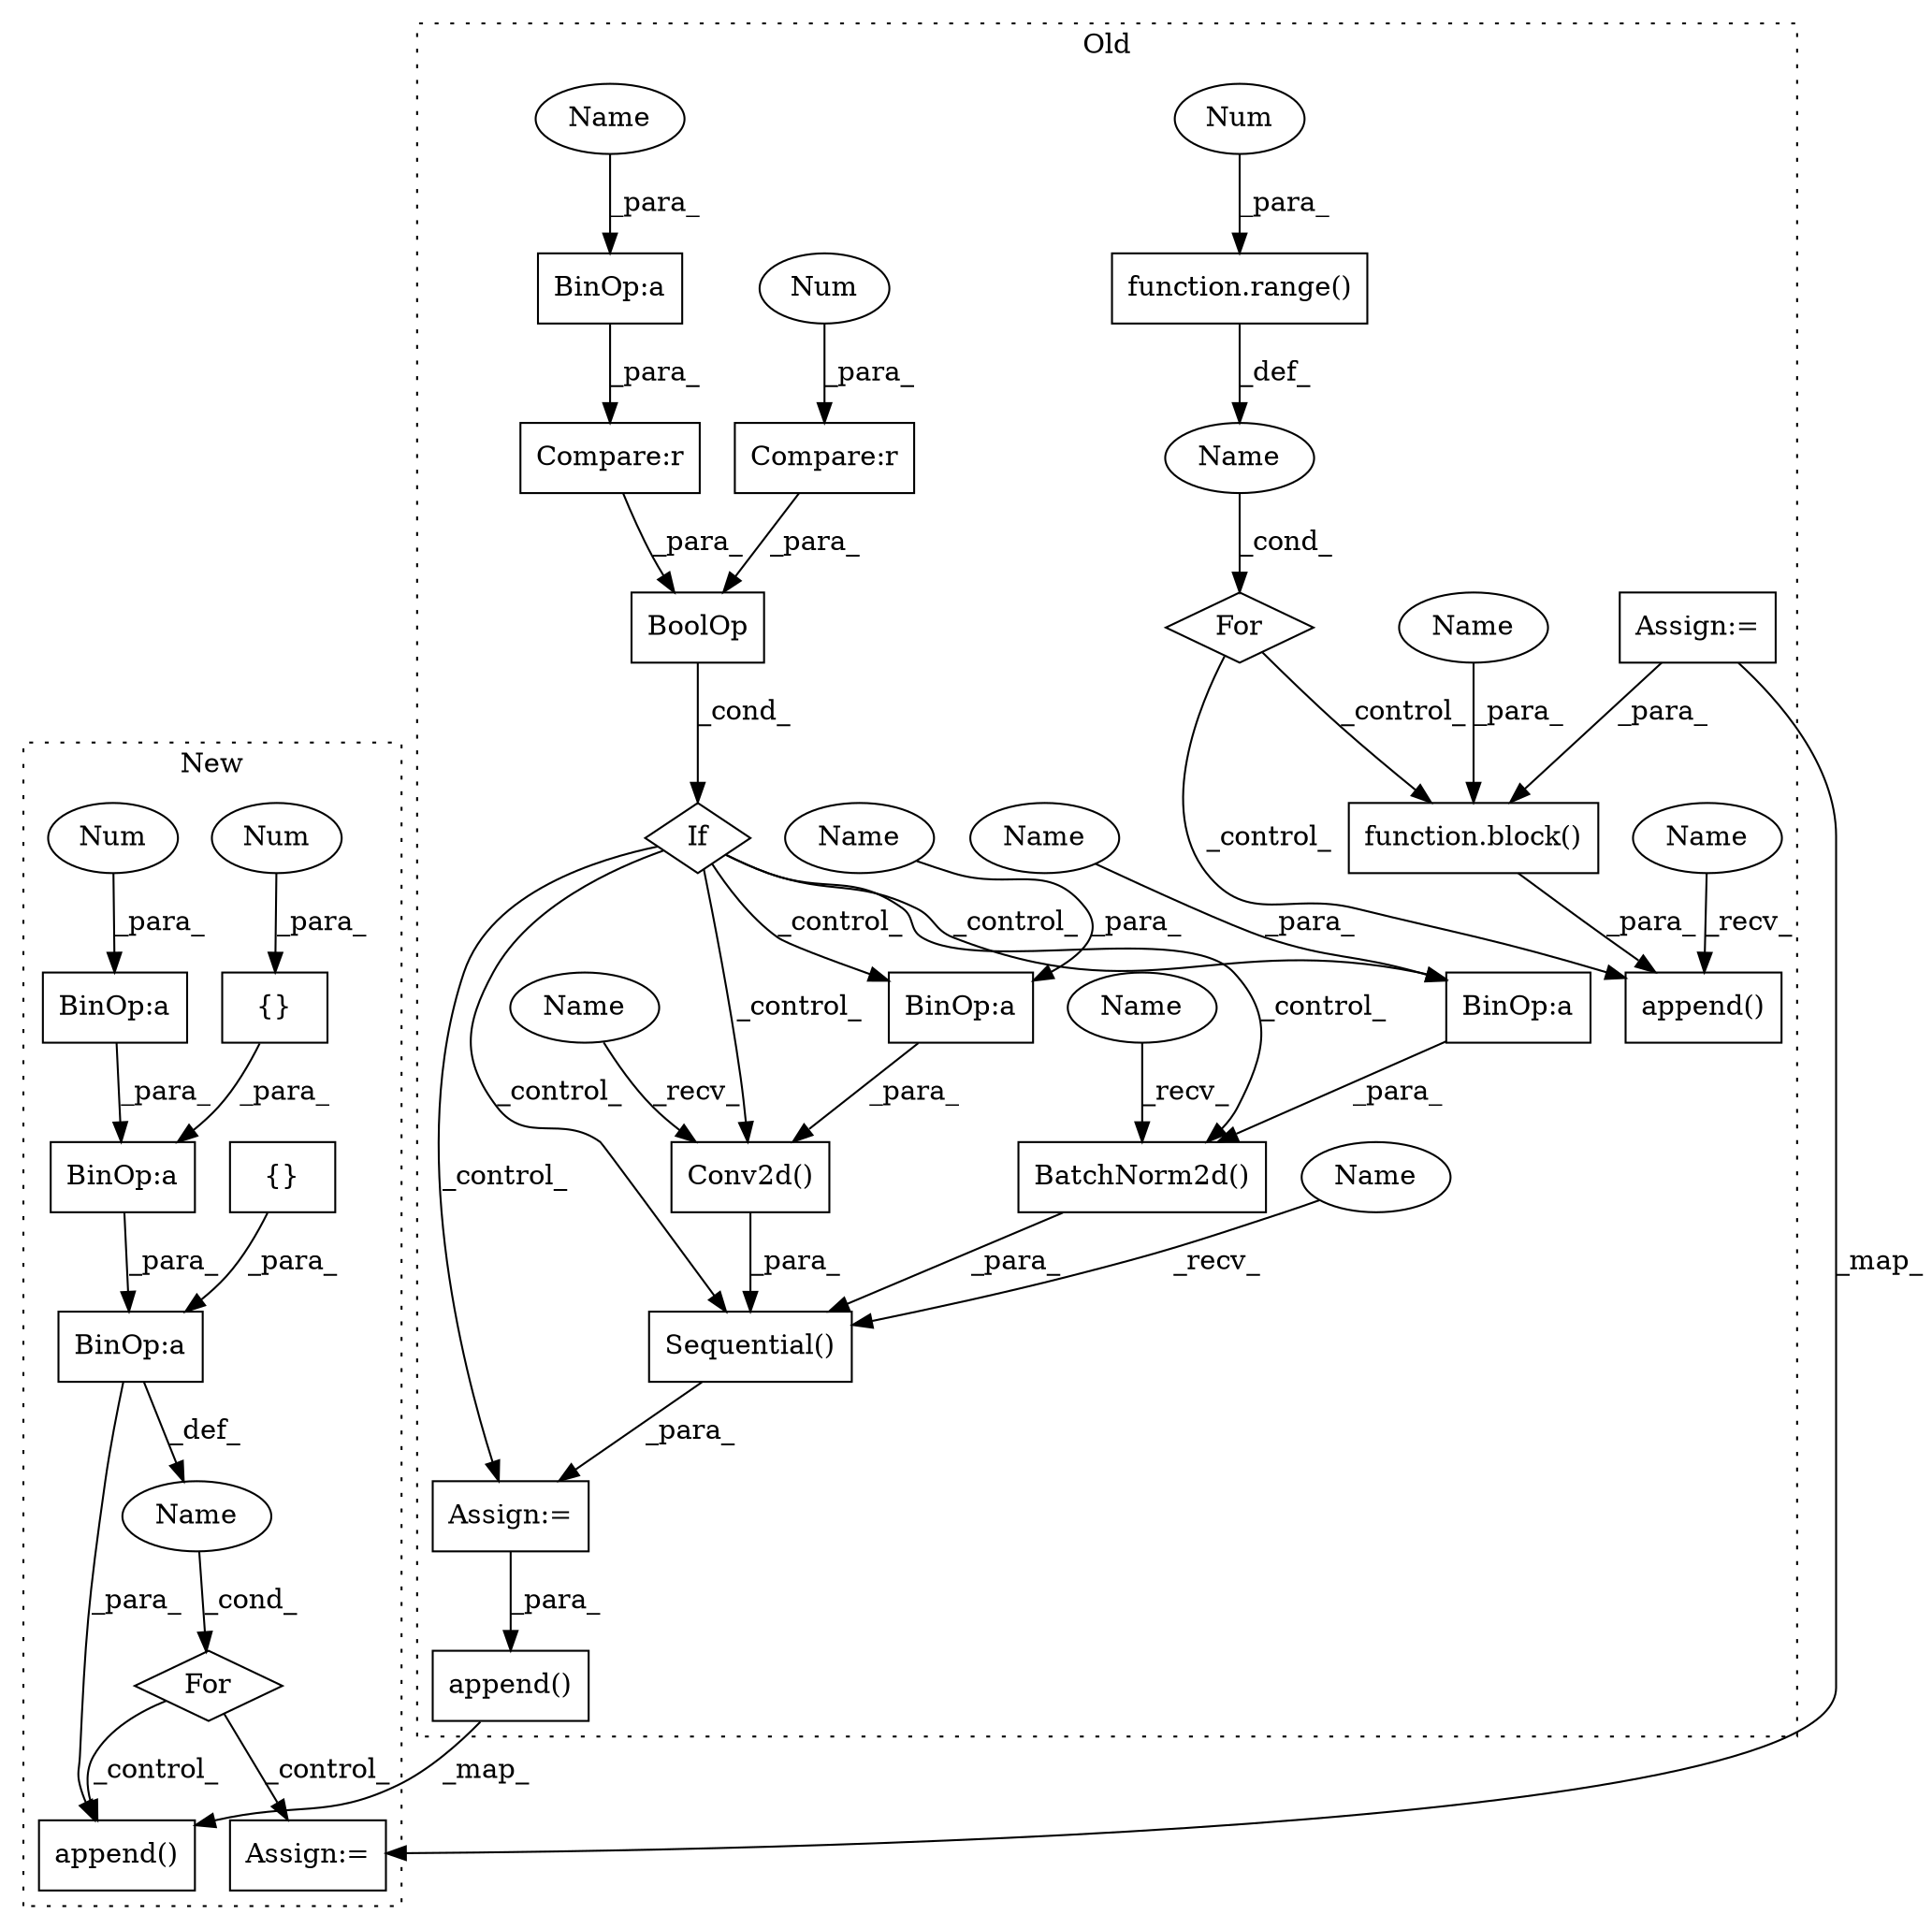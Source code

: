 digraph G {
subgraph cluster0 {
1 [label="BatchNorm2d()" a="75" s="4211,4250" l="15,1" shape="box"];
4 [label="Sequential()" a="75" s="4044,4251" l="31,15" shape="box"];
5 [label="Conv2d()" a="75" s="4075,4124" l="10,69" shape="box"];
6 [label="If" a="96" s="3958" l="3" shape="diamond"];
9 [label="BinOp:a" a="82" s="4232" l="3" shape="box"];
11 [label="BinOp:a" a="82" s="4106" l="3" shape="box"];
12 [label="BinOp:a" a="82" s="3999" l="3" shape="box"];
13 [label="Compare:r" a="40" s="3976" l="41" shape="box"];
14 [label="Compare:r" a="40" s="3961" l="11" shape="box"];
16 [label="BoolOp" a="72" s="3961" l="56" shape="box"];
17 [label="function.block()" a="75" s="4470,4497" l="6,1" shape="box"];
18 [label="function.range()" a="75" s="4426,4441" l="6,1" shape="box"];
19 [label="Name" a="87" s="4421" l="1" shape="ellipse"];
20 [label="For" a="107" s="4417,4442" l="4,14" shape="diamond"];
23 [label="Assign:=" a="68" s="4381" l="3" shape="box"];
24 [label="append()" a="75" s="4456,4498" l="14,1" shape="box"];
25 [label="append()" a="75" s="4296,4358" l="14,1" shape="box"];
28 [label="Num" a="76" s="3971" l="1" shape="ellipse"];
30 [label="Num" a="76" s="4432" l="1" shape="ellipse"];
31 [label="Assign:=" a="68" s="4041" l="3" shape="box"];
32 [label="Name" a="87" s="4226" l="6" shape="ellipse"];
33 [label="Name" a="87" s="4491" l="6" shape="ellipse"];
34 [label="Name" a="87" s="4100" l="6" shape="ellipse"];
35 [label="Name" a="87" s="3993" l="6" shape="ellipse"];
36 [label="Name" a="87" s="4456" l="6" shape="ellipse"];
37 [label="Name" a="87" s="4044" l="2" shape="ellipse"];
38 [label="Name" a="87" s="4075" l="2" shape="ellipse"];
39 [label="Name" a="87" s="4211" l="2" shape="ellipse"];
label = "Old";
style="dotted";
}
subgraph cluster1 {
2 [label="{}" a="59" s="3251,3253" l="1,0" shape="box"];
3 [label="For" a="107" s="3298,3319" l="4,14" shape="diamond"];
7 [label="BinOp:a" a="82" s="3248" l="3" shape="box"];
8 [label="BinOp:a" a="82" s="3254" l="1" shape="box"];
10 [label="BinOp:a" a="82" s="3266" l="1" shape="box"];
15 [label="{}" a="59" s="3240,3247" l="1,0" shape="box"];
21 [label="Name" a="87" s="3302" l="6" shape="ellipse"];
22 [label="Assign:=" a="68" s="3412" l="3" shape="box"];
26 [label="append()" a="75" s="3333,3384" l="14,1" shape="box"];
27 [label="Num" a="76" s="3252" l="1" shape="ellipse"];
29 [label="Num" a="76" s="3267" l="1" shape="ellipse"];
label = "New";
style="dotted";
}
1 -> 4 [label="_para_"];
2 -> 8 [label="_para_"];
3 -> 22 [label="_control_"];
3 -> 26 [label="_control_"];
4 -> 31 [label="_para_"];
5 -> 4 [label="_para_"];
6 -> 5 [label="_control_"];
6 -> 31 [label="_control_"];
6 -> 1 [label="_control_"];
6 -> 9 [label="_control_"];
6 -> 11 [label="_control_"];
6 -> 4 [label="_control_"];
7 -> 26 [label="_para_"];
7 -> 21 [label="_def_"];
8 -> 7 [label="_para_"];
9 -> 1 [label="_para_"];
10 -> 8 [label="_para_"];
11 -> 5 [label="_para_"];
12 -> 13 [label="_para_"];
13 -> 16 [label="_para_"];
14 -> 16 [label="_para_"];
15 -> 7 [label="_para_"];
16 -> 6 [label="_cond_"];
17 -> 24 [label="_para_"];
18 -> 19 [label="_def_"];
19 -> 20 [label="_cond_"];
20 -> 17 [label="_control_"];
20 -> 24 [label="_control_"];
21 -> 3 [label="_cond_"];
23 -> 17 [label="_para_"];
23 -> 22 [label="_map_"];
25 -> 26 [label="_map_"];
27 -> 2 [label="_para_"];
28 -> 14 [label="_para_"];
29 -> 10 [label="_para_"];
30 -> 18 [label="_para_"];
31 -> 25 [label="_para_"];
32 -> 9 [label="_para_"];
33 -> 17 [label="_para_"];
34 -> 11 [label="_para_"];
35 -> 12 [label="_para_"];
36 -> 24 [label="_recv_"];
37 -> 4 [label="_recv_"];
38 -> 5 [label="_recv_"];
39 -> 1 [label="_recv_"];
}